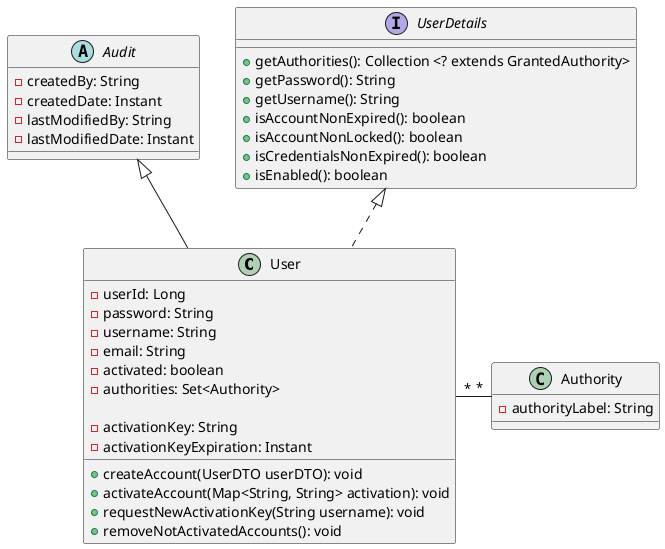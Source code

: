 @startuml shopclassdiagram

User "*" -right- "*" Authority

abstract class Audit {
    - createdBy: String
    - createdDate: Instant
    - lastModifiedBy: String
    - lastModifiedDate: Instant
}

interface UserDetails {
    + getAuthorities(): Collection <? extends GrantedAuthority>
    + getPassword(): String
    + getUsername(): String
    + isAccountNonExpired(): boolean
    + isAccountNonLocked(): boolean
    + isCredentialsNonExpired(): boolean
    + isEnabled(): boolean
}

class User extends Audit
class User implements UserDetails
class User {
    - userId: Long
    - password: String
    - username: String  
    - email: String
    - activated: boolean
    - authorities: Set<Authority>

    - activationKey: String
    - activationKeyExpiration: Instant

    + createAccount(UserDTO userDTO): void
    + activateAccount(Map<String, String> activation): void
    + requestNewActivationKey(String username): void
    + removeNotActivatedAccounts(): void
}

class Authority {
    - authorityLabel: String
}

@enduml